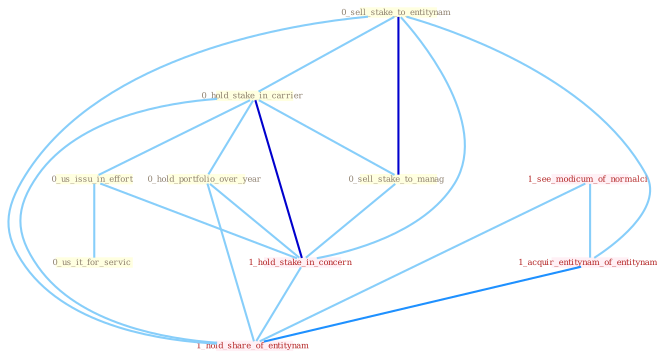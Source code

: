 Graph G{ 
    node
    [shape=polygon,style=filled,width=.5,height=.06,color="#BDFCC9",fixedsize=true,fontsize=4,
    fontcolor="#2f4f4f"];
    {node
    [color="#ffffe0", fontcolor="#8b7d6b"] "0_sell_stake_to_entitynam " "0_hold_stake_in_carrier " "0_hold_portfolio_over_year " "0_us_issu_in_effort " "0_us_it_for_servic " "0_sell_stake_to_manag "}
{node [color="#fff0f5", fontcolor="#b22222"] "1_hold_stake_in_concern " "1_see_modicum_of_normalci " "1_acquir_entitynam_of_entitynam " "1_hold_share_of_entitynam "}
edge [color="#B0E2FF"];

	"0_sell_stake_to_entitynam " -- "0_hold_stake_in_carrier " [w="1", color="#87cefa" ];
	"0_sell_stake_to_entitynam " -- "0_sell_stake_to_manag " [w="3", color="#0000cd" , len=0.6];
	"0_sell_stake_to_entitynam " -- "1_hold_stake_in_concern " [w="1", color="#87cefa" ];
	"0_sell_stake_to_entitynam " -- "1_acquir_entitynam_of_entitynam " [w="1", color="#87cefa" ];
	"0_sell_stake_to_entitynam " -- "1_hold_share_of_entitynam " [w="1", color="#87cefa" ];
	"0_hold_stake_in_carrier " -- "0_hold_portfolio_over_year " [w="1", color="#87cefa" ];
	"0_hold_stake_in_carrier " -- "0_us_issu_in_effort " [w="1", color="#87cefa" ];
	"0_hold_stake_in_carrier " -- "0_sell_stake_to_manag " [w="1", color="#87cefa" ];
	"0_hold_stake_in_carrier " -- "1_hold_stake_in_concern " [w="3", color="#0000cd" , len=0.6];
	"0_hold_stake_in_carrier " -- "1_hold_share_of_entitynam " [w="1", color="#87cefa" ];
	"0_hold_portfolio_over_year " -- "1_hold_stake_in_concern " [w="1", color="#87cefa" ];
	"0_hold_portfolio_over_year " -- "1_hold_share_of_entitynam " [w="1", color="#87cefa" ];
	"0_us_issu_in_effort " -- "0_us_it_for_servic " [w="1", color="#87cefa" ];
	"0_us_issu_in_effort " -- "1_hold_stake_in_concern " [w="1", color="#87cefa" ];
	"0_sell_stake_to_manag " -- "1_hold_stake_in_concern " [w="1", color="#87cefa" ];
	"1_hold_stake_in_concern " -- "1_hold_share_of_entitynam " [w="1", color="#87cefa" ];
	"1_see_modicum_of_normalci " -- "1_acquir_entitynam_of_entitynam " [w="1", color="#87cefa" ];
	"1_see_modicum_of_normalci " -- "1_hold_share_of_entitynam " [w="1", color="#87cefa" ];
	"1_acquir_entitynam_of_entitynam " -- "1_hold_share_of_entitynam " [w="2", color="#1e90ff" , len=0.8];
}